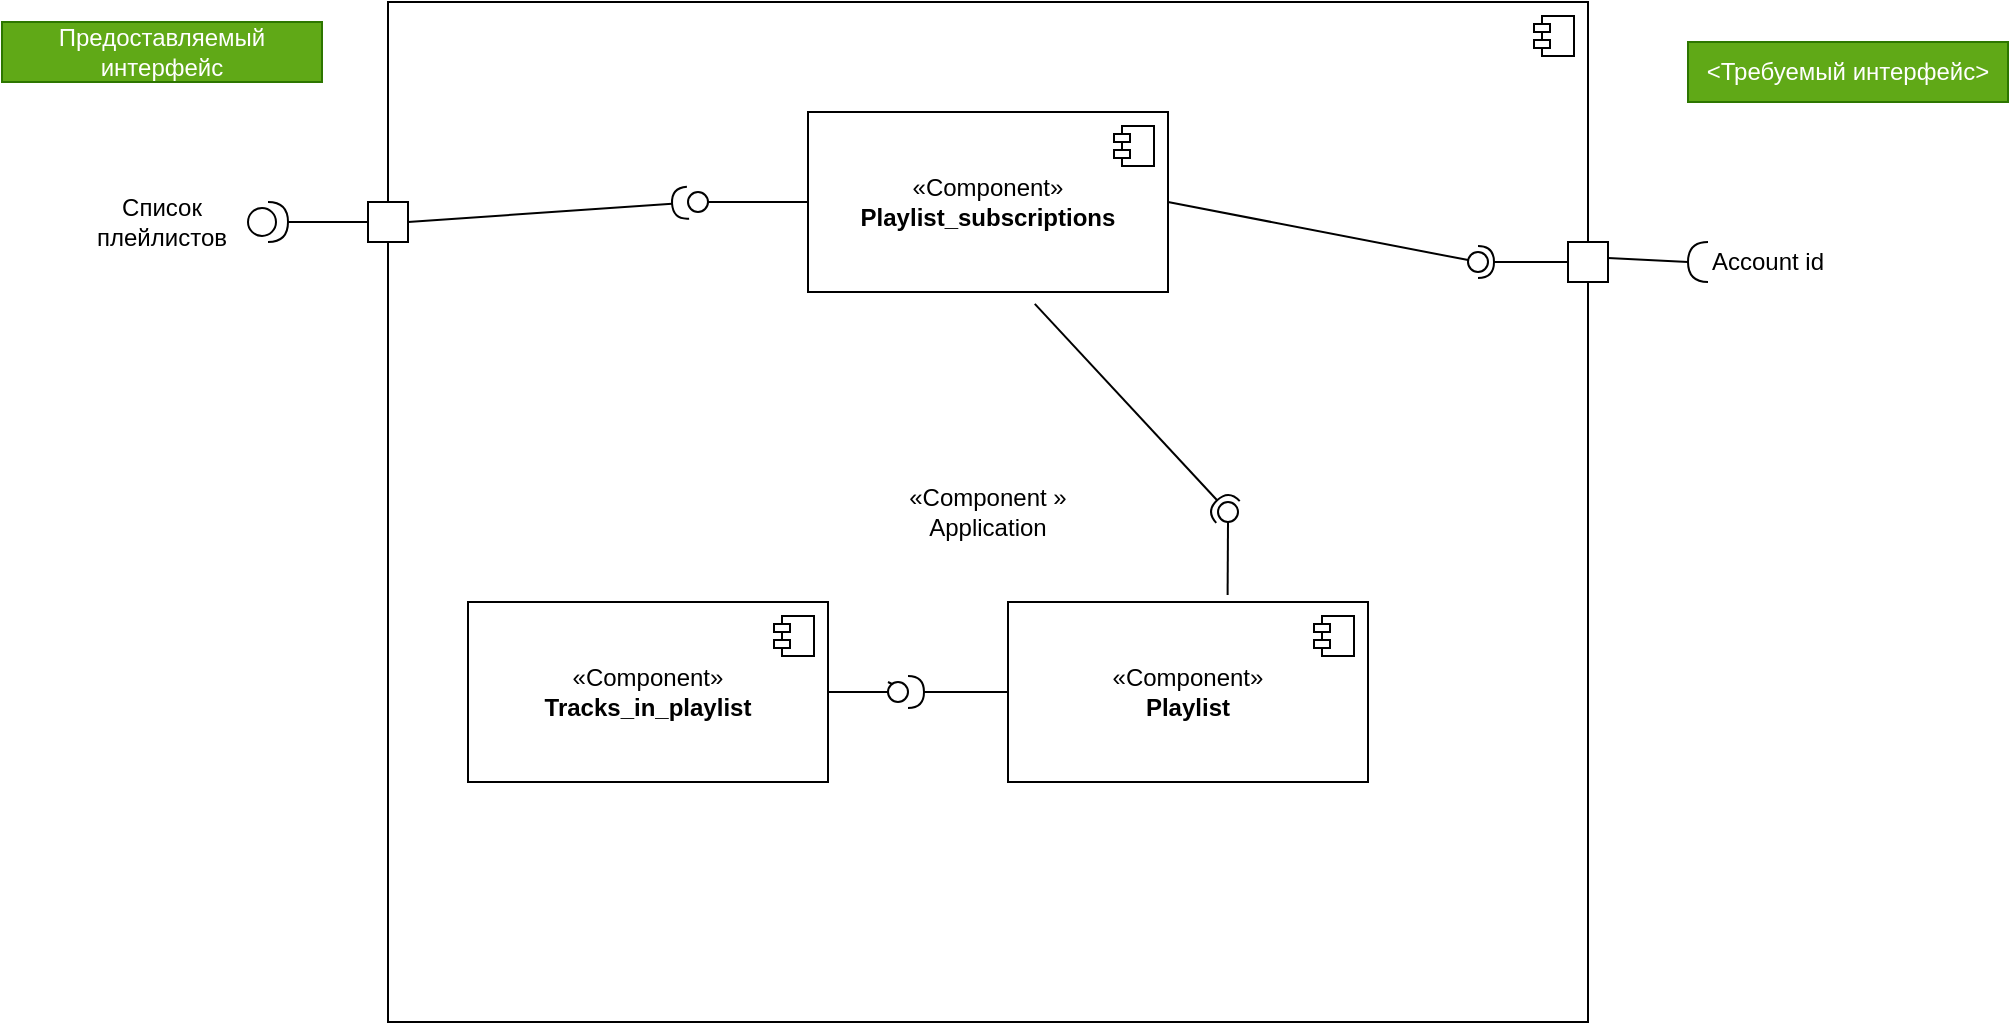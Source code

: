 <mxfile version="21.3.2" type="device">
  <diagram name="Страница 1" id="yu2CbQ80TW_2dO9vmuke">
    <mxGraphModel dx="1918" dy="1810" grid="1" gridSize="10" guides="1" tooltips="1" connect="1" arrows="1" fold="1" page="1" pageScale="1" pageWidth="827" pageHeight="1169" math="0" shadow="0">
      <root>
        <mxCell id="0" />
        <mxCell id="1" parent="0" />
        <mxCell id="AEzqDcAyrqlaG8UT_i8C-3" value="«Component »&lt;br&gt;Application" style="html=1;dropTarget=0;whiteSpace=wrap;" vertex="1" parent="1">
          <mxGeometry x="-220" y="-220" width="600" height="510" as="geometry" />
        </mxCell>
        <mxCell id="AEzqDcAyrqlaG8UT_i8C-4" value="" style="shape=module;jettyWidth=8;jettyHeight=4;" vertex="1" parent="AEzqDcAyrqlaG8UT_i8C-3">
          <mxGeometry x="1" width="20" height="20" relative="1" as="geometry">
            <mxPoint x="-27" y="7" as="offset" />
          </mxGeometry>
        </mxCell>
        <mxCell id="AEzqDcAyrqlaG8UT_i8C-6" value="" style="shape=requiredInterface;html=1;verticalLabelPosition=bottom;sketch=0;rotation=-180;" vertex="1" parent="1">
          <mxGeometry x="430" y="-100" width="10" height="20" as="geometry" />
        </mxCell>
        <mxCell id="AEzqDcAyrqlaG8UT_i8C-7" value="Account id" style="text;html=1;strokeColor=none;fillColor=none;align=center;verticalAlign=middle;whiteSpace=wrap;rounded=0;" vertex="1" parent="1">
          <mxGeometry x="440" y="-105" width="60" height="30" as="geometry" />
        </mxCell>
        <mxCell id="AEzqDcAyrqlaG8UT_i8C-8" value="&amp;lt;Требуемый интерфейс&amp;gt;" style="text;html=1;strokeColor=#2D7600;fillColor=#60a917;align=center;verticalAlign=middle;whiteSpace=wrap;rounded=0;fontColor=#ffffff;" vertex="1" parent="1">
          <mxGeometry x="430" y="-200" width="160" height="30" as="geometry" />
        </mxCell>
        <mxCell id="AEzqDcAyrqlaG8UT_i8C-9" value="" style="endArrow=none;html=1;rounded=0;entryX=1;entryY=0.5;entryDx=0;entryDy=0;entryPerimeter=0;exitX=1;exitY=0.25;exitDx=0;exitDy=0;" edge="1" parent="1" source="AEzqDcAyrqlaG8UT_i8C-3" target="AEzqDcAyrqlaG8UT_i8C-6">
          <mxGeometry width="50" height="50" relative="1" as="geometry">
            <mxPoint x="320" as="sourcePoint" />
            <mxPoint x="370" y="-50" as="targetPoint" />
          </mxGeometry>
        </mxCell>
        <mxCell id="AEzqDcAyrqlaG8UT_i8C-10" value="" style="rounded=0;whiteSpace=wrap;html=1;" vertex="1" parent="1">
          <mxGeometry x="370" y="-100" width="20" height="20" as="geometry" />
        </mxCell>
        <mxCell id="AEzqDcAyrqlaG8UT_i8C-13" value="«Component»&lt;br&gt;&lt;b&gt;Playlist_subscriptions&lt;/b&gt;" style="html=1;dropTarget=0;whiteSpace=wrap;" vertex="1" parent="1">
          <mxGeometry x="-10" y="-165" width="180" height="90" as="geometry" />
        </mxCell>
        <mxCell id="AEzqDcAyrqlaG8UT_i8C-14" value="" style="shape=module;jettyWidth=8;jettyHeight=4;" vertex="1" parent="AEzqDcAyrqlaG8UT_i8C-13">
          <mxGeometry x="1" width="20" height="20" relative="1" as="geometry">
            <mxPoint x="-27" y="7" as="offset" />
          </mxGeometry>
        </mxCell>
        <mxCell id="AEzqDcAyrqlaG8UT_i8C-15" value="" style="rounded=0;orthogonalLoop=1;jettySize=auto;html=1;endArrow=none;endFill=0;sketch=0;sourcePerimeterSpacing=0;targetPerimeterSpacing=0;exitX=1;exitY=0.5;exitDx=0;exitDy=0;" edge="1" target="AEzqDcAyrqlaG8UT_i8C-17" parent="1" source="AEzqDcAyrqlaG8UT_i8C-13">
          <mxGeometry relative="1" as="geometry">
            <mxPoint x="150" y="15" as="sourcePoint" />
          </mxGeometry>
        </mxCell>
        <mxCell id="AEzqDcAyrqlaG8UT_i8C-16" value="" style="rounded=0;orthogonalLoop=1;jettySize=auto;html=1;endArrow=halfCircle;endFill=0;entryX=0.5;entryY=0.5;endSize=6;strokeWidth=1;sketch=0;exitX=0;exitY=0.5;exitDx=0;exitDy=0;" edge="1" target="AEzqDcAyrqlaG8UT_i8C-17" parent="1" source="AEzqDcAyrqlaG8UT_i8C-10">
          <mxGeometry relative="1" as="geometry">
            <mxPoint x="190" y="15" as="sourcePoint" />
          </mxGeometry>
        </mxCell>
        <mxCell id="AEzqDcAyrqlaG8UT_i8C-17" value="" style="ellipse;whiteSpace=wrap;html=1;align=center;aspect=fixed;resizable=0;points=[];outlineConnect=0;sketch=0;" vertex="1" parent="1">
          <mxGeometry x="320" y="-95" width="10" height="10" as="geometry" />
        </mxCell>
        <mxCell id="AEzqDcAyrqlaG8UT_i8C-20" value="Предоставляемый интерфейс" style="text;html=1;strokeColor=#2D7600;fillColor=#60a917;align=center;verticalAlign=middle;whiteSpace=wrap;rounded=0;fontColor=#ffffff;" vertex="1" parent="1">
          <mxGeometry x="-413" y="-210" width="160" height="30" as="geometry" />
        </mxCell>
        <mxCell id="AEzqDcAyrqlaG8UT_i8C-21" value="" style="rounded=0;whiteSpace=wrap;html=1;" vertex="1" parent="1">
          <mxGeometry x="-230" y="-120" width="20" height="20" as="geometry" />
        </mxCell>
        <mxCell id="AEzqDcAyrqlaG8UT_i8C-28" value="" style="shape=providedRequiredInterface;html=1;verticalLabelPosition=bottom;sketch=0;" vertex="1" parent="1">
          <mxGeometry x="-290" y="-120" width="20" height="20" as="geometry" />
        </mxCell>
        <mxCell id="AEzqDcAyrqlaG8UT_i8C-29" value="" style="line;strokeWidth=1;fillColor=none;align=left;verticalAlign=middle;spacingTop=-1;spacingLeft=3;spacingRight=3;rotatable=0;labelPosition=right;points=[];portConstraint=eastwest;strokeColor=inherit;" vertex="1" parent="1">
          <mxGeometry x="-270" y="-114" width="40" height="8" as="geometry" />
        </mxCell>
        <mxCell id="AEzqDcAyrqlaG8UT_i8C-30" value="Список плейлистов" style="text;html=1;strokeColor=none;fillColor=none;align=center;verticalAlign=middle;whiteSpace=wrap;rounded=0;" vertex="1" parent="1">
          <mxGeometry x="-363" y="-125" width="60" height="30" as="geometry" />
        </mxCell>
        <mxCell id="AEzqDcAyrqlaG8UT_i8C-31" value="«Component»&lt;br&gt;&lt;b&gt;Playlist&lt;/b&gt;" style="html=1;dropTarget=0;whiteSpace=wrap;" vertex="1" parent="1">
          <mxGeometry x="90" y="80" width="180" height="90" as="geometry" />
        </mxCell>
        <mxCell id="AEzqDcAyrqlaG8UT_i8C-32" value="" style="shape=module;jettyWidth=8;jettyHeight=4;" vertex="1" parent="AEzqDcAyrqlaG8UT_i8C-31">
          <mxGeometry x="1" width="20" height="20" relative="1" as="geometry">
            <mxPoint x="-27" y="7" as="offset" />
          </mxGeometry>
        </mxCell>
        <mxCell id="AEzqDcAyrqlaG8UT_i8C-33" value="" style="rounded=0;orthogonalLoop=1;jettySize=auto;html=1;endArrow=none;endFill=0;sketch=0;sourcePerimeterSpacing=0;targetPerimeterSpacing=0;exitX=0.61;exitY=-0.039;exitDx=0;exitDy=0;exitPerimeter=0;" edge="1" target="AEzqDcAyrqlaG8UT_i8C-35" parent="1" source="AEzqDcAyrqlaG8UT_i8C-31">
          <mxGeometry relative="1" as="geometry">
            <mxPoint x="180" y="35" as="sourcePoint" />
          </mxGeometry>
        </mxCell>
        <mxCell id="AEzqDcAyrqlaG8UT_i8C-34" value="" style="rounded=0;orthogonalLoop=1;jettySize=auto;html=1;endArrow=halfCircle;endFill=0;entryX=0.5;entryY=0.5;endSize=6;strokeWidth=1;sketch=0;exitX=0.63;exitY=1.066;exitDx=0;exitDy=0;exitPerimeter=0;" edge="1" target="AEzqDcAyrqlaG8UT_i8C-35" parent="1" source="AEzqDcAyrqlaG8UT_i8C-13">
          <mxGeometry relative="1" as="geometry">
            <mxPoint x="220" y="35" as="sourcePoint" />
          </mxGeometry>
        </mxCell>
        <mxCell id="AEzqDcAyrqlaG8UT_i8C-35" value="" style="ellipse;whiteSpace=wrap;html=1;align=center;aspect=fixed;resizable=0;points=[];outlineConnect=0;sketch=0;" vertex="1" parent="1">
          <mxGeometry x="195" y="30" width="10" height="10" as="geometry" />
        </mxCell>
        <mxCell id="AEzqDcAyrqlaG8UT_i8C-36" value="«Component»&lt;br&gt;&lt;b&gt;Tracks_in_playlist&lt;/b&gt;" style="html=1;dropTarget=0;whiteSpace=wrap;" vertex="1" parent="1">
          <mxGeometry x="-180" y="80" width="180" height="90" as="geometry" />
        </mxCell>
        <mxCell id="AEzqDcAyrqlaG8UT_i8C-37" value="" style="shape=module;jettyWidth=8;jettyHeight=4;" vertex="1" parent="AEzqDcAyrqlaG8UT_i8C-36">
          <mxGeometry x="1" width="20" height="20" relative="1" as="geometry">
            <mxPoint x="-27" y="7" as="offset" />
          </mxGeometry>
        </mxCell>
        <mxCell id="AEzqDcAyrqlaG8UT_i8C-38" value="" style="rounded=0;orthogonalLoop=1;jettySize=auto;html=1;endArrow=none;endFill=0;sketch=0;sourcePerimeterSpacing=0;targetPerimeterSpacing=0;exitX=1;exitY=0.5;exitDx=0;exitDy=0;" edge="1" parent="1" source="AEzqDcAyrqlaG8UT_i8C-40">
          <mxGeometry relative="1" as="geometry">
            <mxPoint x="-30" y="135" as="sourcePoint" />
            <mxPoint x="30" y="120" as="targetPoint" />
          </mxGeometry>
        </mxCell>
        <mxCell id="AEzqDcAyrqlaG8UT_i8C-39" value="" style="rounded=0;orthogonalLoop=1;jettySize=auto;html=1;endArrow=halfCircle;endFill=0;endSize=6;strokeWidth=1;sketch=0;exitX=0;exitY=0.5;exitDx=0;exitDy=0;" edge="1" target="AEzqDcAyrqlaG8UT_i8C-40" parent="1" source="AEzqDcAyrqlaG8UT_i8C-40">
          <mxGeometry relative="1" as="geometry">
            <mxPoint x="60" y="135" as="sourcePoint" />
            <mxPoint x="30" y="120" as="targetPoint" />
          </mxGeometry>
        </mxCell>
        <mxCell id="AEzqDcAyrqlaG8UT_i8C-41" value="" style="rounded=0;orthogonalLoop=1;jettySize=auto;html=1;endArrow=none;endFill=0;sketch=0;sourcePerimeterSpacing=0;targetPerimeterSpacing=0;exitX=1;exitY=0.5;exitDx=0;exitDy=0;" edge="1" parent="1" source="AEzqDcAyrqlaG8UT_i8C-36" target="AEzqDcAyrqlaG8UT_i8C-40">
          <mxGeometry relative="1" as="geometry">
            <mxPoint y="125" as="sourcePoint" />
            <mxPoint x="30" y="120" as="targetPoint" />
          </mxGeometry>
        </mxCell>
        <mxCell id="AEzqDcAyrqlaG8UT_i8C-42" value="" style="rounded=0;orthogonalLoop=1;jettySize=auto;html=1;endArrow=halfCircle;endFill=0;endSize=6;strokeWidth=1;sketch=0;exitX=0;exitY=0.5;exitDx=0;exitDy=0;" edge="1" parent="1" source="AEzqDcAyrqlaG8UT_i8C-31" target="AEzqDcAyrqlaG8UT_i8C-40">
          <mxGeometry relative="1" as="geometry">
            <mxPoint x="90" y="125" as="sourcePoint" />
            <mxPoint x="30" y="120" as="targetPoint" />
          </mxGeometry>
        </mxCell>
        <mxCell id="AEzqDcAyrqlaG8UT_i8C-40" value="" style="ellipse;whiteSpace=wrap;html=1;align=center;aspect=fixed;resizable=0;points=[];outlineConnect=0;sketch=0;" vertex="1" parent="1">
          <mxGeometry x="30" y="120" width="10" height="10" as="geometry" />
        </mxCell>
        <mxCell id="AEzqDcAyrqlaG8UT_i8C-43" value="" style="rounded=0;orthogonalLoop=1;jettySize=auto;html=1;endArrow=none;endFill=0;sketch=0;sourcePerimeterSpacing=0;targetPerimeterSpacing=0;exitX=0;exitY=0.5;exitDx=0;exitDy=0;entryX=0.25;entryY=0.196;entryDx=0;entryDy=0;entryPerimeter=0;" edge="1" target="AEzqDcAyrqlaG8UT_i8C-3" parent="1" source="AEzqDcAyrqlaG8UT_i8C-13">
          <mxGeometry relative="1" as="geometry">
            <mxPoint x="10" y="5" as="sourcePoint" />
          </mxGeometry>
        </mxCell>
        <mxCell id="AEzqDcAyrqlaG8UT_i8C-44" value="" style="rounded=0;orthogonalLoop=1;jettySize=auto;html=1;endArrow=halfCircle;endFill=0;endSize=6;strokeWidth=1;sketch=0;" edge="1" parent="1" source="AEzqDcAyrqlaG8UT_i8C-45">
          <mxGeometry relative="1" as="geometry">
            <mxPoint x="50" y="5" as="sourcePoint" />
            <mxPoint x="-70" y="-120" as="targetPoint" />
          </mxGeometry>
        </mxCell>
        <mxCell id="AEzqDcAyrqlaG8UT_i8C-46" value="" style="rounded=0;orthogonalLoop=1;jettySize=auto;html=1;endArrow=halfCircle;endFill=0;endSize=6;strokeWidth=1;sketch=0;exitX=1;exitY=0.5;exitDx=0;exitDy=0;" edge="1" parent="1" source="AEzqDcAyrqlaG8UT_i8C-21" target="AEzqDcAyrqlaG8UT_i8C-45">
          <mxGeometry relative="1" as="geometry">
            <mxPoint x="-210" y="-110" as="sourcePoint" />
            <mxPoint x="-70" y="-120" as="targetPoint" />
          </mxGeometry>
        </mxCell>
        <mxCell id="AEzqDcAyrqlaG8UT_i8C-45" value="" style="ellipse;whiteSpace=wrap;html=1;align=center;aspect=fixed;resizable=0;points=[];outlineConnect=0;sketch=0;" vertex="1" parent="1">
          <mxGeometry x="-70" y="-125" width="10" height="10" as="geometry" />
        </mxCell>
      </root>
    </mxGraphModel>
  </diagram>
</mxfile>
